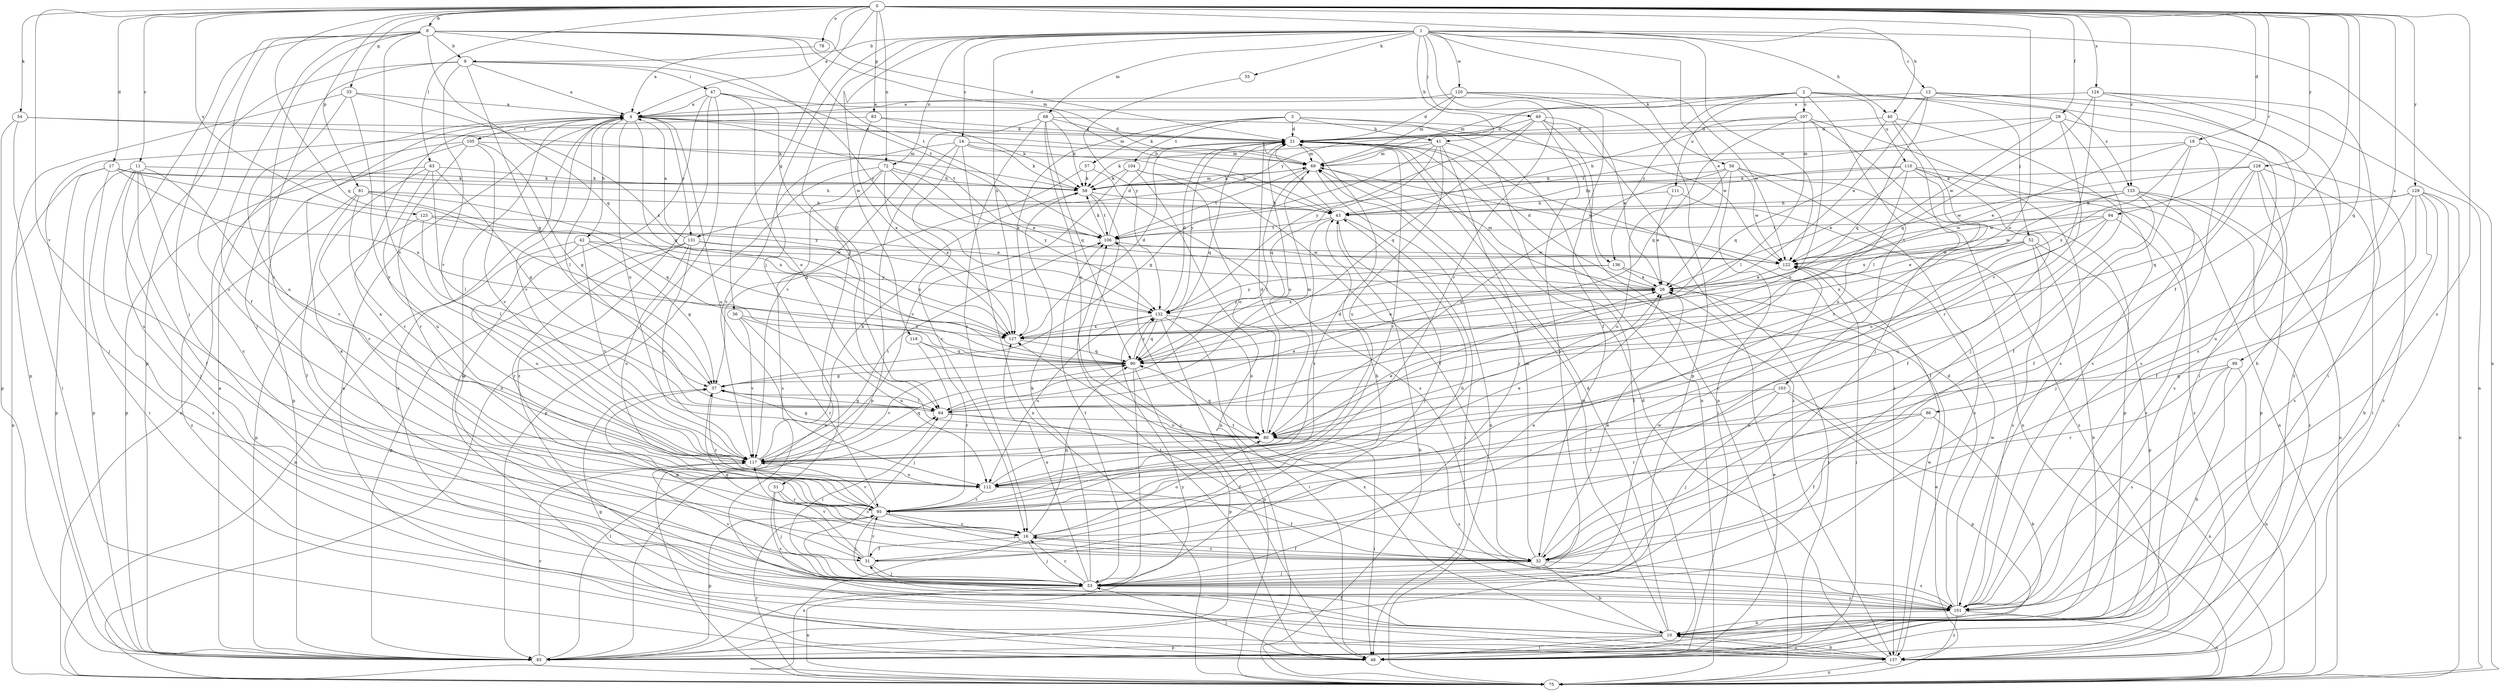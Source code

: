 strict digraph  {
0;
1;
2;
3;
4;
8;
9;
10;
11;
12;
14;
16;
17;
18;
21;
26;
29;
31;
32;
33;
36;
37;
40;
41;
42;
43;
47;
48;
49;
51;
52;
53;
54;
55;
56;
57;
58;
63;
64;
68;
69;
72;
75;
78;
80;
81;
83;
85;
86;
90;
94;
95;
99;
101;
103;
104;
105;
106;
107;
110;
111;
112;
117;
118;
120;
122;
123;
124;
127;
128;
129;
131;
132;
133;
136;
137;
0 -> 4  [label=a];
0 -> 8  [label=b];
0 -> 11  [label=c];
0 -> 17  [label=d];
0 -> 18  [label=d];
0 -> 29  [label=f];
0 -> 31  [label=f];
0 -> 33  [label=g];
0 -> 36  [label=g];
0 -> 40  [label=h];
0 -> 54  [label=k];
0 -> 63  [label=l];
0 -> 72  [label=n];
0 -> 78  [label=o];
0 -> 80  [label=o];
0 -> 81  [label=p];
0 -> 83  [label=p];
0 -> 86  [label=q];
0 -> 90  [label=q];
0 -> 94  [label=r];
0 -> 99  [label=s];
0 -> 101  [label=s];
0 -> 117  [label=v];
0 -> 123  [label=x];
0 -> 124  [label=x];
0 -> 128  [label=y];
0 -> 129  [label=y];
0 -> 133  [label=z];
1 -> 9  [label=b];
1 -> 12  [label=c];
1 -> 14  [label=c];
1 -> 26  [label=e];
1 -> 40  [label=h];
1 -> 41  [label=h];
1 -> 49  [label=j];
1 -> 51  [label=j];
1 -> 55  [label=k];
1 -> 56  [label=k];
1 -> 64  [label=l];
1 -> 68  [label=m];
1 -> 72  [label=n];
1 -> 75  [label=n];
1 -> 95  [label=r];
1 -> 118  [label=w];
1 -> 120  [label=w];
1 -> 122  [label=w];
1 -> 127  [label=x];
2 -> 52  [label=j];
2 -> 69  [label=m];
2 -> 103  [label=t];
2 -> 107  [label=u];
2 -> 110  [label=u];
2 -> 111  [label=u];
2 -> 131  [label=y];
2 -> 133  [label=z];
2 -> 136  [label=z];
3 -> 21  [label=d];
3 -> 41  [label=h];
3 -> 57  [label=k];
3 -> 75  [label=n];
3 -> 104  [label=t];
3 -> 127  [label=x];
3 -> 136  [label=z];
4 -> 21  [label=d];
4 -> 42  [label=h];
4 -> 64  [label=l];
4 -> 69  [label=m];
4 -> 80  [label=o];
4 -> 90  [label=q];
4 -> 105  [label=t];
4 -> 106  [label=t];
4 -> 112  [label=u];
4 -> 117  [label=v];
4 -> 131  [label=y];
4 -> 137  [label=z];
8 -> 9  [label=b];
8 -> 16  [label=c];
8 -> 21  [label=d];
8 -> 31  [label=f];
8 -> 53  [label=j];
8 -> 69  [label=m];
8 -> 90  [label=q];
8 -> 95  [label=r];
8 -> 101  [label=s];
8 -> 106  [label=t];
8 -> 117  [label=v];
8 -> 132  [label=y];
9 -> 4  [label=a];
9 -> 37  [label=g];
9 -> 47  [label=i];
9 -> 53  [label=j];
9 -> 85  [label=p];
9 -> 106  [label=t];
9 -> 117  [label=v];
10 -> 4  [label=a];
10 -> 21  [label=d];
10 -> 31  [label=f];
10 -> 37  [label=g];
10 -> 48  [label=i];
10 -> 69  [label=m];
10 -> 85  [label=p];
10 -> 127  [label=x];
10 -> 137  [label=z];
11 -> 16  [label=c];
11 -> 31  [label=f];
11 -> 53  [label=j];
11 -> 58  [label=k];
11 -> 85  [label=p];
11 -> 117  [label=v];
11 -> 137  [label=z];
12 -> 4  [label=a];
12 -> 26  [label=e];
12 -> 48  [label=i];
12 -> 75  [label=n];
12 -> 90  [label=q];
12 -> 137  [label=z];
14 -> 16  [label=c];
14 -> 43  [label=h];
14 -> 58  [label=k];
14 -> 69  [label=m];
14 -> 75  [label=n];
14 -> 85  [label=p];
14 -> 117  [label=v];
16 -> 31  [label=f];
16 -> 32  [label=f];
16 -> 43  [label=h];
16 -> 53  [label=j];
16 -> 75  [label=n];
16 -> 80  [label=o];
16 -> 90  [label=q];
17 -> 43  [label=h];
17 -> 48  [label=i];
17 -> 58  [label=k];
17 -> 75  [label=n];
17 -> 85  [label=p];
17 -> 127  [label=x];
17 -> 132  [label=y];
18 -> 26  [label=e];
18 -> 32  [label=f];
18 -> 69  [label=m];
18 -> 127  [label=x];
18 -> 137  [label=z];
21 -> 69  [label=m];
21 -> 80  [label=o];
21 -> 90  [label=q];
21 -> 95  [label=r];
21 -> 132  [label=y];
21 -> 137  [label=z];
26 -> 21  [label=d];
26 -> 69  [label=m];
26 -> 132  [label=y];
29 -> 21  [label=d];
29 -> 53  [label=j];
29 -> 95  [label=r];
29 -> 101  [label=s];
29 -> 106  [label=t];
29 -> 122  [label=w];
31 -> 26  [label=e];
31 -> 37  [label=g];
31 -> 43  [label=h];
31 -> 53  [label=j];
31 -> 95  [label=r];
31 -> 117  [label=v];
32 -> 10  [label=b];
32 -> 16  [label=c];
32 -> 26  [label=e];
32 -> 37  [label=g];
32 -> 53  [label=j];
32 -> 69  [label=m];
32 -> 101  [label=s];
33 -> 4  [label=a];
33 -> 85  [label=p];
33 -> 112  [label=u];
33 -> 117  [label=v];
33 -> 127  [label=x];
36 -> 95  [label=r];
36 -> 112  [label=u];
36 -> 117  [label=v];
36 -> 127  [label=x];
37 -> 64  [label=l];
37 -> 95  [label=r];
40 -> 21  [label=d];
40 -> 64  [label=l];
40 -> 90  [label=q];
40 -> 95  [label=r];
40 -> 101  [label=s];
41 -> 37  [label=g];
41 -> 48  [label=i];
41 -> 53  [label=j];
41 -> 58  [label=k];
41 -> 69  [label=m];
41 -> 90  [label=q];
41 -> 112  [label=u];
42 -> 37  [label=g];
42 -> 75  [label=n];
42 -> 112  [label=u];
42 -> 117  [label=v];
42 -> 122  [label=w];
42 -> 132  [label=y];
43 -> 21  [label=d];
43 -> 48  [label=i];
43 -> 53  [label=j];
43 -> 95  [label=r];
43 -> 106  [label=t];
47 -> 4  [label=a];
47 -> 43  [label=h];
47 -> 48  [label=i];
47 -> 64  [label=l];
47 -> 75  [label=n];
47 -> 80  [label=o];
47 -> 137  [label=z];
48 -> 4  [label=a];
48 -> 26  [label=e];
48 -> 53  [label=j];
48 -> 106  [label=t];
49 -> 21  [label=d];
49 -> 26  [label=e];
49 -> 53  [label=j];
49 -> 75  [label=n];
49 -> 90  [label=q];
49 -> 132  [label=y];
49 -> 137  [label=z];
51 -> 16  [label=c];
51 -> 53  [label=j];
51 -> 95  [label=r];
51 -> 101  [label=s];
52 -> 10  [label=b];
52 -> 16  [label=c];
52 -> 26  [label=e];
52 -> 85  [label=p];
52 -> 101  [label=s];
52 -> 122  [label=w];
52 -> 127  [label=x];
53 -> 4  [label=a];
53 -> 16  [label=c];
53 -> 58  [label=k];
53 -> 64  [label=l];
53 -> 75  [label=n];
53 -> 101  [label=s];
53 -> 106  [label=t];
53 -> 117  [label=v];
53 -> 122  [label=w];
53 -> 127  [label=x];
54 -> 21  [label=d];
54 -> 48  [label=i];
54 -> 58  [label=k];
54 -> 85  [label=p];
55 -> 132  [label=y];
56 -> 48  [label=i];
56 -> 58  [label=k];
56 -> 75  [label=n];
56 -> 80  [label=o];
56 -> 112  [label=u];
56 -> 122  [label=w];
56 -> 137  [label=z];
57 -> 37  [label=g];
57 -> 58  [label=k];
57 -> 101  [label=s];
58 -> 43  [label=h];
58 -> 48  [label=i];
58 -> 69  [label=m];
58 -> 106  [label=t];
63 -> 37  [label=g];
63 -> 58  [label=k];
63 -> 64  [label=l];
63 -> 85  [label=p];
63 -> 95  [label=r];
63 -> 112  [label=u];
64 -> 26  [label=e];
64 -> 32  [label=f];
64 -> 37  [label=g];
64 -> 69  [label=m];
64 -> 80  [label=o];
68 -> 16  [label=c];
68 -> 21  [label=d];
68 -> 58  [label=k];
68 -> 80  [label=o];
68 -> 90  [label=q];
68 -> 117  [label=v];
68 -> 122  [label=w];
69 -> 58  [label=k];
69 -> 64  [label=l];
69 -> 75  [label=n];
69 -> 106  [label=t];
69 -> 122  [label=w];
72 -> 26  [label=e];
72 -> 58  [label=k];
72 -> 75  [label=n];
72 -> 85  [label=p];
72 -> 101  [label=s];
72 -> 127  [label=x];
72 -> 132  [label=y];
75 -> 26  [label=e];
75 -> 43  [label=h];
75 -> 95  [label=r];
78 -> 4  [label=a];
80 -> 21  [label=d];
80 -> 37  [label=g];
80 -> 48  [label=i];
80 -> 90  [label=q];
80 -> 101  [label=s];
80 -> 117  [label=v];
81 -> 32  [label=f];
81 -> 43  [label=h];
81 -> 90  [label=q];
81 -> 117  [label=v];
81 -> 127  [label=x];
81 -> 137  [label=z];
83 -> 21  [label=d];
83 -> 53  [label=j];
83 -> 58  [label=k];
83 -> 127  [label=x];
85 -> 4  [label=a];
85 -> 64  [label=l];
85 -> 117  [label=v];
85 -> 132  [label=y];
86 -> 10  [label=b];
86 -> 32  [label=f];
86 -> 80  [label=o];
86 -> 95  [label=r];
90 -> 37  [label=g];
90 -> 53  [label=j];
90 -> 85  [label=p];
90 -> 117  [label=v];
90 -> 132  [label=y];
94 -> 80  [label=o];
94 -> 101  [label=s];
94 -> 106  [label=t];
94 -> 112  [label=u];
94 -> 122  [label=w];
95 -> 4  [label=a];
95 -> 16  [label=c];
95 -> 32  [label=f];
95 -> 53  [label=j];
95 -> 85  [label=p];
95 -> 117  [label=v];
99 -> 10  [label=b];
99 -> 37  [label=g];
99 -> 75  [label=n];
99 -> 95  [label=r];
99 -> 101  [label=s];
101 -> 10  [label=b];
101 -> 21  [label=d];
101 -> 75  [label=n];
101 -> 106  [label=t];
101 -> 122  [label=w];
101 -> 137  [label=z];
103 -> 53  [label=j];
103 -> 64  [label=l];
103 -> 75  [label=n];
103 -> 85  [label=p];
103 -> 95  [label=r];
104 -> 32  [label=f];
104 -> 58  [label=k];
104 -> 75  [label=n];
104 -> 80  [label=o];
104 -> 117  [label=v];
105 -> 37  [label=g];
105 -> 69  [label=m];
105 -> 75  [label=n];
105 -> 85  [label=p];
105 -> 95  [label=r];
105 -> 117  [label=v];
106 -> 21  [label=d];
106 -> 58  [label=k];
106 -> 122  [label=w];
107 -> 21  [label=d];
107 -> 43  [label=h];
107 -> 53  [label=j];
107 -> 64  [label=l];
107 -> 80  [label=o];
107 -> 90  [label=q];
107 -> 101  [label=s];
110 -> 26  [label=e];
110 -> 32  [label=f];
110 -> 43  [label=h];
110 -> 58  [label=k];
110 -> 75  [label=n];
110 -> 80  [label=o];
110 -> 85  [label=p];
110 -> 137  [label=z];
111 -> 26  [label=e];
111 -> 43  [label=h];
111 -> 137  [label=z];
112 -> 21  [label=d];
112 -> 26  [label=e];
112 -> 32  [label=f];
112 -> 95  [label=r];
117 -> 26  [label=e];
117 -> 58  [label=k];
117 -> 90  [label=q];
117 -> 106  [label=t];
117 -> 112  [label=u];
118 -> 53  [label=j];
118 -> 90  [label=q];
118 -> 95  [label=r];
120 -> 4  [label=a];
120 -> 21  [label=d];
120 -> 32  [label=f];
120 -> 69  [label=m];
120 -> 85  [label=p];
120 -> 122  [label=w];
122 -> 26  [label=e];
122 -> 48  [label=i];
123 -> 26  [label=e];
123 -> 64  [label=l];
123 -> 85  [label=p];
123 -> 106  [label=t];
124 -> 4  [label=a];
124 -> 10  [label=b];
124 -> 48  [label=i];
124 -> 90  [label=q];
124 -> 101  [label=s];
124 -> 117  [label=v];
127 -> 21  [label=d];
127 -> 26  [label=e];
127 -> 90  [label=q];
128 -> 32  [label=f];
128 -> 48  [label=i];
128 -> 58  [label=k];
128 -> 85  [label=p];
128 -> 90  [label=q];
128 -> 101  [label=s];
128 -> 122  [label=w];
129 -> 10  [label=b];
129 -> 32  [label=f];
129 -> 43  [label=h];
129 -> 75  [label=n];
129 -> 101  [label=s];
129 -> 112  [label=u];
129 -> 122  [label=w];
129 -> 137  [label=z];
131 -> 4  [label=a];
131 -> 85  [label=p];
131 -> 95  [label=r];
131 -> 112  [label=u];
131 -> 117  [label=v];
131 -> 122  [label=w];
131 -> 127  [label=x];
132 -> 21  [label=d];
132 -> 48  [label=i];
132 -> 75  [label=n];
132 -> 80  [label=o];
132 -> 90  [label=q];
132 -> 112  [label=u];
132 -> 127  [label=x];
133 -> 32  [label=f];
133 -> 43  [label=h];
133 -> 53  [label=j];
133 -> 75  [label=n];
133 -> 122  [label=w];
133 -> 127  [label=x];
133 -> 137  [label=z];
136 -> 26  [label=e];
136 -> 48  [label=i];
136 -> 127  [label=x];
136 -> 132  [label=y];
137 -> 10  [label=b];
137 -> 21  [label=d];
137 -> 75  [label=n];
137 -> 122  [label=w];
}
